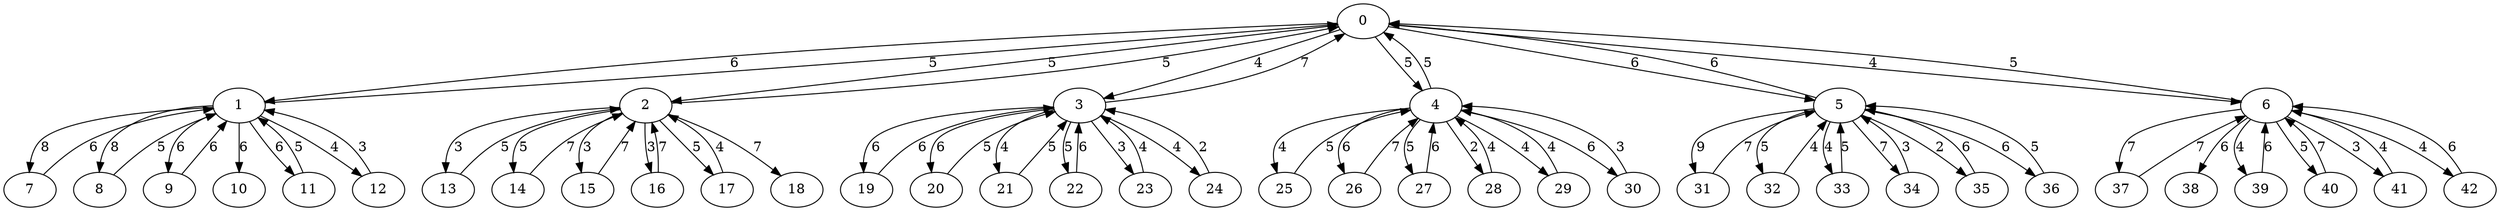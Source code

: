 strict digraph "" {
	0 -> 1	[label=6];
	0 -> 2	[label=5];
	0 -> 3	[label=4];
	0 -> 4	[label=5];
	0 -> 5	[label=6];
	0 -> 6	[label=4];
	1 -> 0	[label=5];
	1 -> 7	[label=8];
	1 -> 8	[label=8];
	1 -> 9	[label=6];
	1 -> 10	[label=6];
	1 -> 11	[label=6];
	1 -> 12	[label=4];
	2 -> 0	[label=5];
	2 -> 13	[label=3];
	2 -> 14	[label=5];
	2 -> 15	[label=3];
	2 -> 16	[label=3];
	2 -> 17	[label=5];
	2 -> 18	[label=7];
	3 -> 0	[label=7];
	3 -> 19	[label=6];
	3 -> 20	[label=6];
	3 -> 21	[label=4];
	3 -> 22	[label=5];
	3 -> 23	[label=3];
	3 -> 24	[label=4];
	4 -> 0	[label=5];
	4 -> 25	[label=4];
	4 -> 26	[label=6];
	4 -> 27	[label=5];
	4 -> 28	[label=2];
	4 -> 29	[label=4];
	4 -> 30	[label=6];
	5 -> 0	[label=6];
	5 -> 31	[label=9];
	5 -> 32	[label=5];
	5 -> 33	[label=4];
	5 -> 34	[label=7];
	5 -> 35	[label=2];
	5 -> 36	[label=6];
	6 -> 0	[label=5];
	6 -> 37	[label=7];
	6 -> 38	[label=6];
	6 -> 39	[label=4];
	6 -> 40	[label=5];
	6 -> 41	[label=3];
	6 -> 42	[label=4];
	7 -> 1	[label=6];
	8 -> 1	[label=5];
	9 -> 1	[label=6];
	11 -> 1	[label=5];
	12 -> 1	[label=3];
	13 -> 2	[label=5];
	14 -> 2	[label=7];
	15 -> 2	[label=7];
	16 -> 2	[label=7];
	17 -> 2	[label=4];
	19 -> 3	[label=6];
	20 -> 3	[label=5];
	21 -> 3	[label=5];
	22 -> 3	[label=6];
	23 -> 3	[label=4];
	24 -> 3	[label=2];
	25 -> 4	[label=5];
	26 -> 4	[label=7];
	27 -> 4	[label=6];
	28 -> 4	[label=4];
	29 -> 4	[label=4];
	30 -> 4	[label=3];
	31 -> 5	[label=7];
	32 -> 5	[label=4];
	33 -> 5	[label=5];
	34 -> 5	[label=3];
	35 -> 5	[label=6];
	36 -> 5	[label=5];
	37 -> 6	[label=7];
	39 -> 6	[label=6];
	40 -> 6	[label=7];
	41 -> 6	[label=4];
	42 -> 6	[label=6];
}
